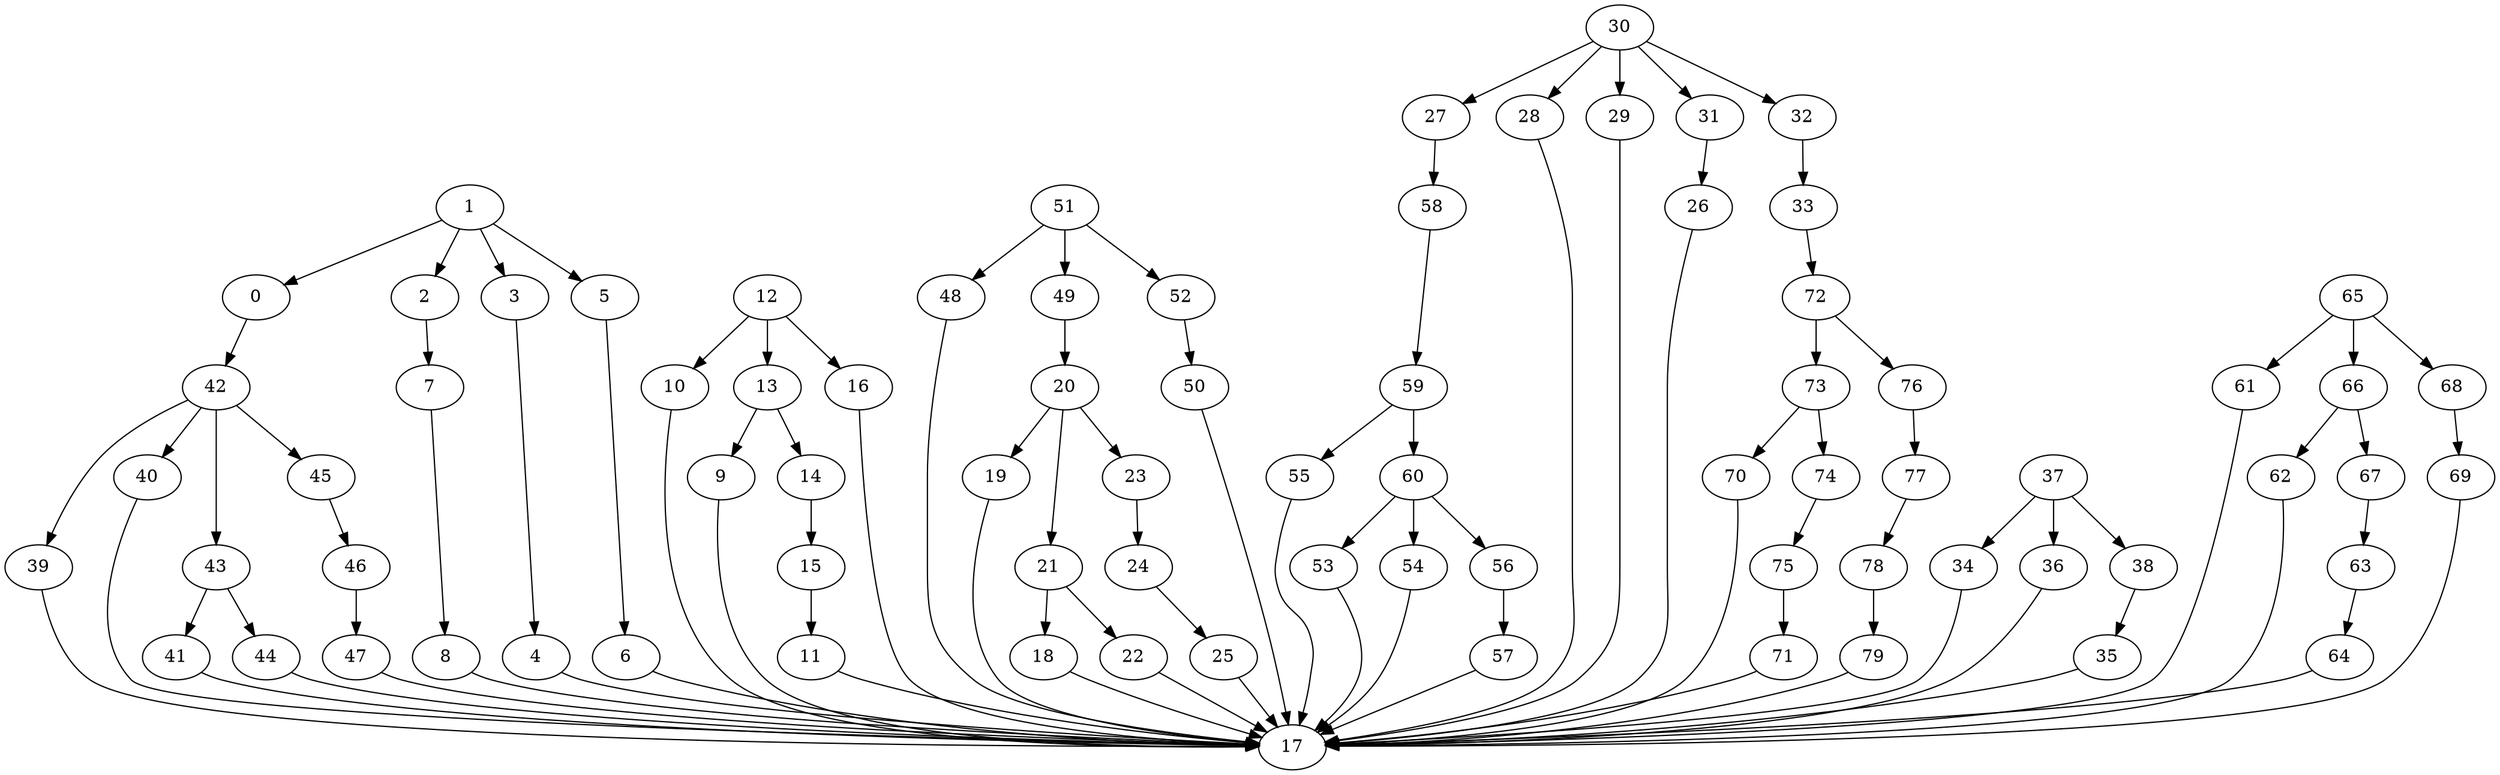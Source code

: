 strict digraph  {
0 [exec=60];
1 [exec=147];
2 [exec=93];
3 [exec=165];
4 [exec=158];
5 [exec=90];
6 [exec=93];
7 [exec=110];
8 [exec=63];
9 [exec=107];
10 [exec=157];
11 [exec=72];
12 [exec=118];
13 [exec=103];
14 [exec=151];
15 [exec=121];
16 [exec=137];
17 [exec=61];
18 [exec=110];
19 [exec=158];
20 [exec=78];
21 [exec=50];
22 [exec=81];
23 [exec=198];
24 [exec=100];
25 [exec=101];
26 [exec=178];
27 [exec=71];
28 [exec=196];
29 [exec=177];
30 [exec=187];
31 [exec=100];
32 [exec=157];
33 [exec=67];
34 [exec=110];
35 [exec=91];
36 [exec=179];
37 [exec=61];
38 [exec=143];
39 [exec=152];
40 [exec=100];
41 [exec=197];
42 [exec=54];
43 [exec=147];
44 [exec=134];
45 [exec=50];
46 [exec=160];
47 [exec=78];
48 [exec=117];
49 [exec=92];
50 [exec=80];
51 [exec=87];
52 [exec=53];
53 [exec=140];
54 [exec=122];
55 [exec=86];
56 [exec=173];
57 [exec=193];
58 [exec=121];
59 [exec=85];
60 [exec=72];
61 [exec=86];
62 [exec=193];
63 [exec=148];
64 [exec=200];
65 [exec=93];
66 [exec=120];
67 [exec=176];
68 [exec=139];
69 [exec=75];
70 [exec=106];
71 [exec=53];
72 [exec=101];
73 [exec=95];
74 [exec=171];
75 [exec=166];
76 [exec=193];
77 [exec=189];
78 [exec=149];
79 [exec=71];
0 -> 42  [comm=12];
1 -> 2  [comm=5];
1 -> 0  [comm=13];
1 -> 3  [comm=11];
1 -> 5  [comm=5];
2 -> 7  [comm=19];
3 -> 4  [comm=13];
4 -> 17  [comm=5];
5 -> 6  [comm=8];
6 -> 17  [comm=18];
7 -> 8  [comm=6];
8 -> 17  [comm=13];
9 -> 17  [comm=20];
10 -> 17  [comm=15];
11 -> 17  [comm=12];
12 -> 13  [comm=6];
12 -> 10  [comm=13];
12 -> 16  [comm=9];
13 -> 14  [comm=14];
13 -> 9  [comm=6];
14 -> 15  [comm=10];
15 -> 11  [comm=16];
16 -> 17  [comm=17];
18 -> 17  [comm=5];
19 -> 17  [comm=14];
20 -> 21  [comm=8];
20 -> 19  [comm=5];
20 -> 23  [comm=15];
21 -> 22  [comm=19];
21 -> 18  [comm=12];
22 -> 17  [comm=18];
23 -> 24  [comm=15];
24 -> 25  [comm=20];
25 -> 17  [comm=16];
26 -> 17  [comm=17];
27 -> 58  [comm=18];
28 -> 17  [comm=11];
29 -> 17  [comm=7];
30 -> 31  [comm=13];
30 -> 27  [comm=14];
30 -> 28  [comm=19];
30 -> 29  [comm=19];
30 -> 32  [comm=19];
31 -> 26  [comm=19];
32 -> 33  [comm=17];
33 -> 72  [comm=10];
34 -> 17  [comm=15];
35 -> 17  [comm=17];
36 -> 17  [comm=6];
37 -> 38  [comm=15];
37 -> 34  [comm=7];
37 -> 36  [comm=10];
38 -> 35  [comm=15];
39 -> 17  [comm=5];
40 -> 17  [comm=11];
41 -> 17  [comm=11];
42 -> 43  [comm=16];
42 -> 39  [comm=9];
42 -> 40  [comm=7];
42 -> 45  [comm=15];
43 -> 44  [comm=19];
43 -> 41  [comm=17];
44 -> 17  [comm=11];
45 -> 46  [comm=15];
46 -> 47  [comm=7];
47 -> 17  [comm=5];
48 -> 17  [comm=18];
49 -> 20  [comm=20];
50 -> 17  [comm=12];
51 -> 52  [comm=15];
51 -> 48  [comm=8];
51 -> 49  [comm=19];
52 -> 50  [comm=5];
53 -> 17  [comm=14];
54 -> 17  [comm=11];
55 -> 17  [comm=7];
56 -> 57  [comm=12];
57 -> 17  [comm=5];
58 -> 59  [comm=15];
59 -> 60  [comm=6];
59 -> 55  [comm=7];
60 -> 53  [comm=9];
60 -> 54  [comm=15];
60 -> 56  [comm=10];
61 -> 17  [comm=8];
62 -> 17  [comm=17];
63 -> 64  [comm=17];
64 -> 17  [comm=17];
65 -> 66  [comm=9];
65 -> 61  [comm=16];
65 -> 68  [comm=16];
66 -> 67  [comm=13];
66 -> 62  [comm=11];
67 -> 63  [comm=15];
68 -> 69  [comm=17];
69 -> 17  [comm=10];
70 -> 17  [comm=10];
71 -> 17  [comm=10];
72 -> 73  [comm=5];
72 -> 76  [comm=14];
73 -> 74  [comm=5];
73 -> 70  [comm=13];
74 -> 75  [comm=20];
75 -> 71  [comm=18];
76 -> 77  [comm=7];
77 -> 78  [comm=13];
78 -> 79  [comm=14];
79 -> 17  [comm=9];
}
